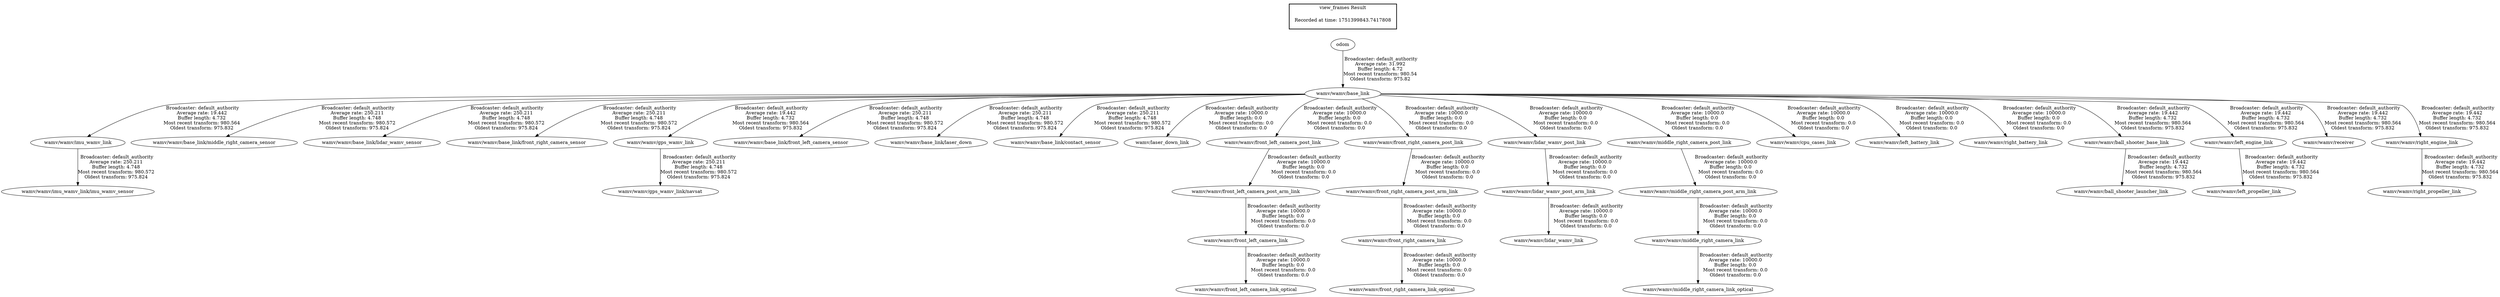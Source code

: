 digraph G {
"wamv/wamv/imu_wamv_link" -> "wamv/wamv/imu_wamv_link/imu_wamv_sensor"[label=" Broadcaster: default_authority\nAverage rate: 250.211\nBuffer length: 4.748\nMost recent transform: 980.572\nOldest transform: 975.824\n"];
"wamv/wamv/base_link" -> "wamv/wamv/imu_wamv_link"[label=" Broadcaster: default_authority\nAverage rate: 19.442\nBuffer length: 4.732\nMost recent transform: 980.564\nOldest transform: 975.832\n"];
"wamv/wamv/base_link" -> "wamv/wamv/base_link/middle_right_camera_sensor"[label=" Broadcaster: default_authority\nAverage rate: 250.211\nBuffer length: 4.748\nMost recent transform: 980.572\nOldest transform: 975.824\n"];
"odom" -> "wamv/wamv/base_link"[label=" Broadcaster: default_authority\nAverage rate: 31.992\nBuffer length: 4.72\nMost recent transform: 980.54\nOldest transform: 975.82\n"];
"wamv/wamv/base_link" -> "wamv/wamv/base_link/lidar_wamv_sensor"[label=" Broadcaster: default_authority\nAverage rate: 250.211\nBuffer length: 4.748\nMost recent transform: 980.572\nOldest transform: 975.824\n"];
"wamv/wamv/base_link" -> "wamv/wamv/base_link/front_right_camera_sensor"[label=" Broadcaster: default_authority\nAverage rate: 250.211\nBuffer length: 4.748\nMost recent transform: 980.572\nOldest transform: 975.824\n"];
"wamv/wamv/gps_wamv_link" -> "wamv/wamv/gps_wamv_link/navsat"[label=" Broadcaster: default_authority\nAverage rate: 250.211\nBuffer length: 4.748\nMost recent transform: 980.572\nOldest transform: 975.824\n"];
"wamv/wamv/base_link" -> "wamv/wamv/gps_wamv_link"[label=" Broadcaster: default_authority\nAverage rate: 19.442\nBuffer length: 4.732\nMost recent transform: 980.564\nOldest transform: 975.832\n"];
"wamv/wamv/base_link" -> "wamv/wamv/base_link/front_left_camera_sensor"[label=" Broadcaster: default_authority\nAverage rate: 250.211\nBuffer length: 4.748\nMost recent transform: 980.572\nOldest transform: 975.824\n"];
"wamv/wamv/base_link" -> "wamv/wamv/base_link/laser_down"[label=" Broadcaster: default_authority\nAverage rate: 250.211\nBuffer length: 4.748\nMost recent transform: 980.572\nOldest transform: 975.824\n"];
"wamv/wamv/base_link" -> "wamv/wamv/base_link/contact_sensor"[label=" Broadcaster: default_authority\nAverage rate: 250.211\nBuffer length: 4.748\nMost recent transform: 980.572\nOldest transform: 975.824\n"];
"wamv/wamv/base_link" -> "wamv/laser_down_link"[label=" Broadcaster: default_authority\nAverage rate: 10000.0\nBuffer length: 0.0\nMost recent transform: 0.0\nOldest transform: 0.0\n"];
"wamv/wamv/base_link" -> "wamv/wamv/front_left_camera_post_link"[label=" Broadcaster: default_authority\nAverage rate: 10000.0\nBuffer length: 0.0\nMost recent transform: 0.0\nOldest transform: 0.0\n"];
"wamv/wamv/base_link" -> "wamv/wamv/front_right_camera_post_link"[label=" Broadcaster: default_authority\nAverage rate: 10000.0\nBuffer length: 0.0\nMost recent transform: 0.0\nOldest transform: 0.0\n"];
"wamv/wamv/base_link" -> "wamv/wamv/lidar_wamv_post_link"[label=" Broadcaster: default_authority\nAverage rate: 10000.0\nBuffer length: 0.0\nMost recent transform: 0.0\nOldest transform: 0.0\n"];
"wamv/wamv/base_link" -> "wamv/wamv/middle_right_camera_post_link"[label=" Broadcaster: default_authority\nAverage rate: 10000.0\nBuffer length: 0.0\nMost recent transform: 0.0\nOldest transform: 0.0\n"];
"wamv/wamv/base_link" -> "wamv/wamv/cpu_cases_link"[label=" Broadcaster: default_authority\nAverage rate: 10000.0\nBuffer length: 0.0\nMost recent transform: 0.0\nOldest transform: 0.0\n"];
"wamv/wamv/front_left_camera_post_arm_link" -> "wamv/wamv/front_left_camera_link"[label=" Broadcaster: default_authority\nAverage rate: 10000.0\nBuffer length: 0.0\nMost recent transform: 0.0\nOldest transform: 0.0\n"];
"wamv/wamv/front_left_camera_post_link" -> "wamv/wamv/front_left_camera_post_arm_link"[label=" Broadcaster: default_authority\nAverage rate: 10000.0\nBuffer length: 0.0\nMost recent transform: 0.0\nOldest transform: 0.0\n"];
"wamv/wamv/front_left_camera_link" -> "wamv/wamv/front_left_camera_link_optical"[label=" Broadcaster: default_authority\nAverage rate: 10000.0\nBuffer length: 0.0\nMost recent transform: 0.0\nOldest transform: 0.0\n"];
"wamv/wamv/front_right_camera_post_arm_link" -> "wamv/wamv/front_right_camera_link"[label=" Broadcaster: default_authority\nAverage rate: 10000.0\nBuffer length: 0.0\nMost recent transform: 0.0\nOldest transform: 0.0\n"];
"wamv/wamv/front_right_camera_post_link" -> "wamv/wamv/front_right_camera_post_arm_link"[label=" Broadcaster: default_authority\nAverage rate: 10000.0\nBuffer length: 0.0\nMost recent transform: 0.0\nOldest transform: 0.0\n"];
"wamv/wamv/front_right_camera_link" -> "wamv/wamv/front_right_camera_link_optical"[label=" Broadcaster: default_authority\nAverage rate: 10000.0\nBuffer length: 0.0\nMost recent transform: 0.0\nOldest transform: 0.0\n"];
"wamv/wamv/base_link" -> "wamv/wamv/left_battery_link"[label=" Broadcaster: default_authority\nAverage rate: 10000.0\nBuffer length: 0.0\nMost recent transform: 0.0\nOldest transform: 0.0\n"];
"wamv/wamv/lidar_wamv_post_arm_link" -> "wamv/wamv/lidar_wamv_link"[label=" Broadcaster: default_authority\nAverage rate: 10000.0\nBuffer length: 0.0\nMost recent transform: 0.0\nOldest transform: 0.0\n"];
"wamv/wamv/lidar_wamv_post_link" -> "wamv/wamv/lidar_wamv_post_arm_link"[label=" Broadcaster: default_authority\nAverage rate: 10000.0\nBuffer length: 0.0\nMost recent transform: 0.0\nOldest transform: 0.0\n"];
"wamv/wamv/middle_right_camera_post_arm_link" -> "wamv/wamv/middle_right_camera_link"[label=" Broadcaster: default_authority\nAverage rate: 10000.0\nBuffer length: 0.0\nMost recent transform: 0.0\nOldest transform: 0.0\n"];
"wamv/wamv/middle_right_camera_post_link" -> "wamv/wamv/middle_right_camera_post_arm_link"[label=" Broadcaster: default_authority\nAverage rate: 10000.0\nBuffer length: 0.0\nMost recent transform: 0.0\nOldest transform: 0.0\n"];
"wamv/wamv/middle_right_camera_link" -> "wamv/wamv/middle_right_camera_link_optical"[label=" Broadcaster: default_authority\nAverage rate: 10000.0\nBuffer length: 0.0\nMost recent transform: 0.0\nOldest transform: 0.0\n"];
"wamv/wamv/base_link" -> "wamv/wamv/right_battery_link"[label=" Broadcaster: default_authority\nAverage rate: 10000.0\nBuffer length: 0.0\nMost recent transform: 0.0\nOldest transform: 0.0\n"];
"wamv/wamv/base_link" -> "wamv/wamv/ball_shooter_base_link"[label=" Broadcaster: default_authority\nAverage rate: 19.442\nBuffer length: 4.732\nMost recent transform: 980.564\nOldest transform: 975.832\n"];
"wamv/wamv/ball_shooter_base_link" -> "wamv/wamv/ball_shooter_launcher_link"[label=" Broadcaster: default_authority\nAverage rate: 19.442\nBuffer length: 4.732\nMost recent transform: 980.564\nOldest transform: 975.832\n"];
"wamv/wamv/base_link" -> "wamv/wamv/left_engine_link"[label=" Broadcaster: default_authority\nAverage rate: 19.442\nBuffer length: 4.732\nMost recent transform: 980.564\nOldest transform: 975.832\n"];
"wamv/wamv/left_engine_link" -> "wamv/wamv/left_propeller_link"[label=" Broadcaster: default_authority\nAverage rate: 19.442\nBuffer length: 4.732\nMost recent transform: 980.564\nOldest transform: 975.832\n"];
"wamv/wamv/base_link" -> "wamv/wamv/receiver"[label=" Broadcaster: default_authority\nAverage rate: 19.442\nBuffer length: 4.732\nMost recent transform: 980.564\nOldest transform: 975.832\n"];
"wamv/wamv/base_link" -> "wamv/wamv/right_engine_link"[label=" Broadcaster: default_authority\nAverage rate: 19.442\nBuffer length: 4.732\nMost recent transform: 980.564\nOldest transform: 975.832\n"];
"wamv/wamv/right_engine_link" -> "wamv/wamv/right_propeller_link"[label=" Broadcaster: default_authority\nAverage rate: 19.442\nBuffer length: 4.732\nMost recent transform: 980.564\nOldest transform: 975.832\n"];
edge [style=invis];
 subgraph cluster_legend { style=bold; color=black; label ="view_frames Result";
"Recorded at time: 1751399843.7417808"[ shape=plaintext ] ;
}->"odom";
}